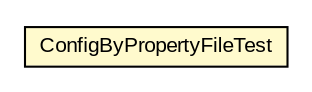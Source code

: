#!/usr/local/bin/dot
#
# Class diagram 
# Generated by UMLGraph version R5_6-24-gf6e263 (http://www.umlgraph.org/)
#

digraph G {
	edge [fontname="arial",fontsize=10,labelfontname="arial",labelfontsize=10];
	node [fontname="arial",fontsize=10,shape=plaintext];
	nodesep=0.25;
	ranksep=0.5;
	// net.brabenetz.lib.securedproperties.config.ConfigByPropertyFileTest
	c246 [label=<<table title="net.brabenetz.lib.securedproperties.config.ConfigByPropertyFileTest" border="0" cellborder="1" cellspacing="0" cellpadding="2" port="p" bgcolor="lemonChiffon" href="./ConfigByPropertyFileTest.html">
		<tr><td><table border="0" cellspacing="0" cellpadding="1">
<tr><td align="center" balign="center"> ConfigByPropertyFileTest </td></tr>
		</table></td></tr>
		</table>>, URL="./ConfigByPropertyFileTest.html", fontname="arial", fontcolor="black", fontsize=10.0];
}

